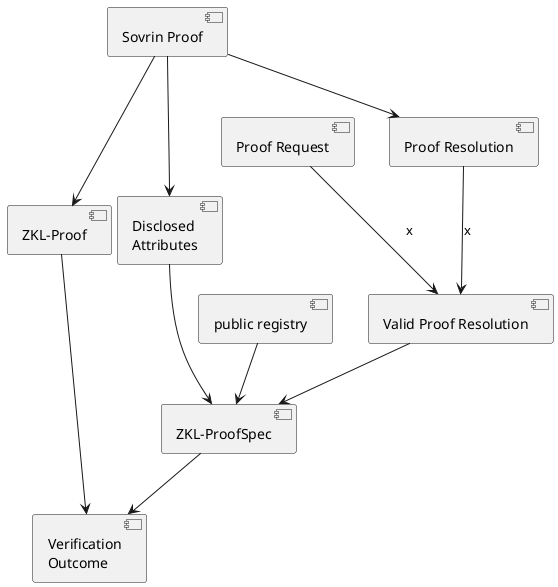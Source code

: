 @startuml


component "Proof Request" as preq
component "Proof Resolution" as pr
component "Valid Proof Resolution" as vpr
component "public registry" as reg
component "ZKL-ProofSpec" as ps
component "ZKL-Proof" as zp
component "Sovrin Proof" as p
component "Disclosed\nAttributes" as da
component "Verification\nOutcome" as x



p --> zp
p --> pr
p --> da

preq --> vpr: x
pr --> vpr: x

vpr --> ps
reg --> ps
da --> ps

zp --> x
ps --> x

@enduml